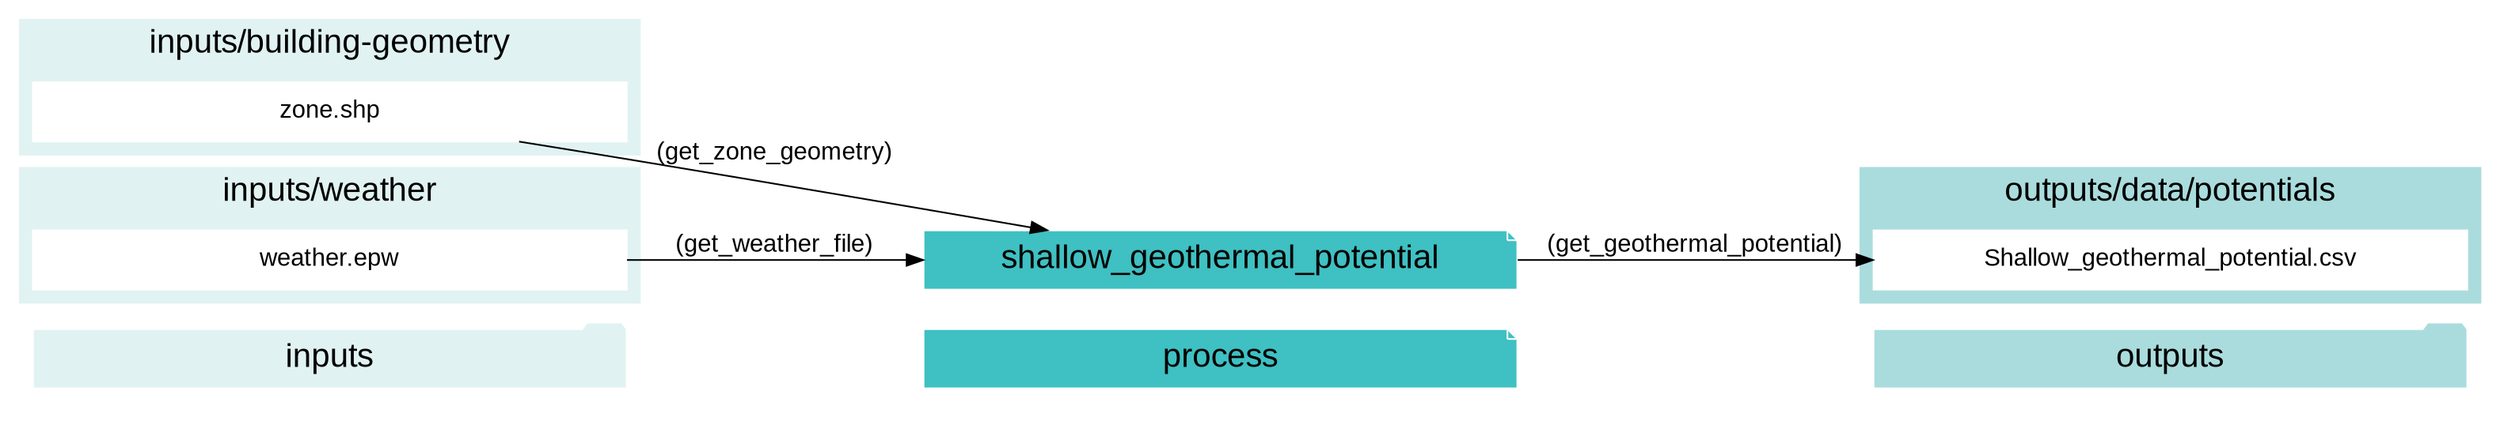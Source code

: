 digraph shallow_geothermal_potential {
    rankdir="LR";
    graph [overlap=false, fontname=arial];
    node [shape=box, style=filled, color=white, fontsize=15, fontname=arial, fixedsize=true, width=5];
    edge [fontname=arial, fontsize = 15]
    newrank=true
    subgraph cluster_legend {
    fontsize=25
    style=invis
    "process"[style=filled, fillcolor="#3FC0C2", shape=note, fontsize=20, fontname="arial"]
    "inputs" [style=filled, shape=folder, color=white, fillcolor="#E1F2F2", fontsize=20]
    "outputs"[style=filled, shape=folder, color=white, fillcolor="#aadcdd", fontsize=20]
    "inputs"->"process"[style=invis]
    "process"->"outputs"[style=invis]
    }
    "shallow_geothermal_potential"[style=filled, color=white, fillcolor="#3FC0C2", shape=note, fontsize=20, fontname=arial];
    subgraph cluster_0_in {
        style = filled;
        color = "#E1F2F2";
        fontsize = 20;
        rank=same;
        label="inputs/building-geometry";
        "zone.shp"
    }
    subgraph cluster_1_in {
        style = filled;
        color = "#E1F2F2";
        fontsize = 20;
        rank=same;
        label="inputs/weather";
        "weather.epw"
    }
    subgraph cluster_2_out {
        style = filled;
        color = "#aadcdd";
        fontsize = 20;
        rank=same;
        label="outputs/data/potentials";
        "Shallow_geothermal_potential.csv"
    }
    "weather.epw" -> "shallow_geothermal_potential"[label="(get_weather_file)"]
    "zone.shp" -> "shallow_geothermal_potential"[label="(get_zone_geometry)"]
    "shallow_geothermal_potential" -> "Shallow_geothermal_potential.csv"[label="(get_geothermal_potential)"]
    }